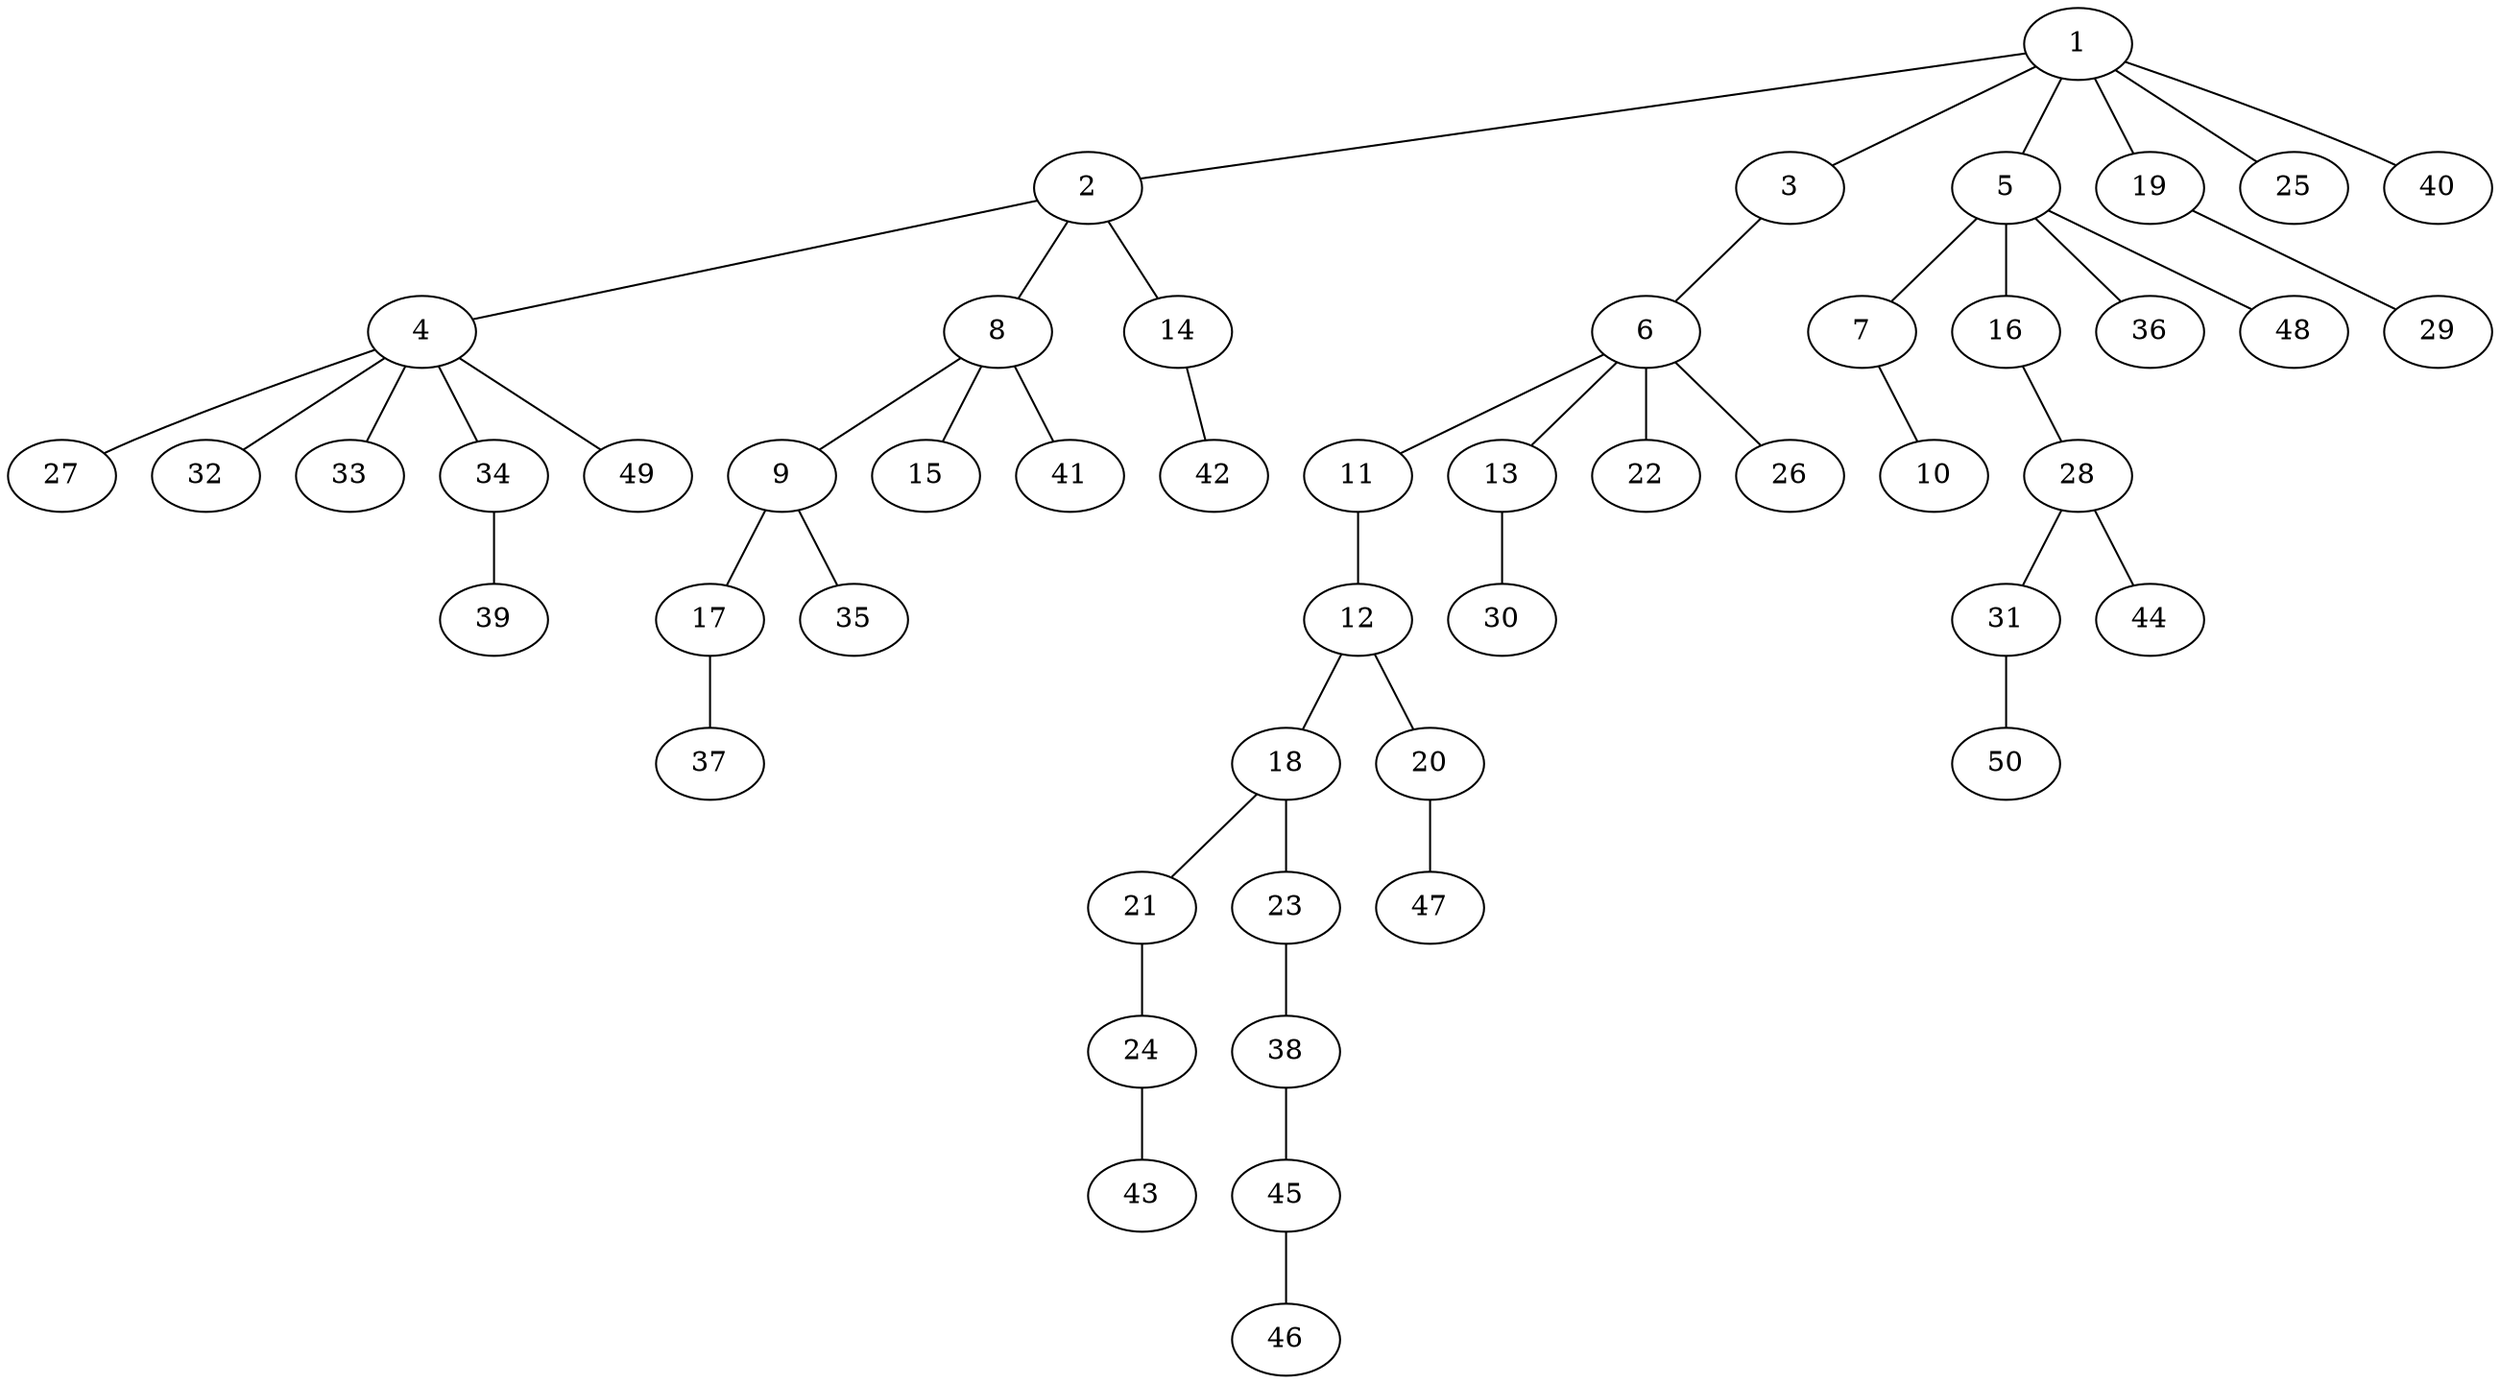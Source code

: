 graph graphname {1--2
1--3
1--5
1--19
1--25
1--40
2--4
2--8
2--14
3--6
4--27
4--32
4--33
4--34
4--49
5--7
5--16
5--36
5--48
6--11
6--13
6--22
6--26
7--10
8--9
8--15
8--41
9--17
9--35
11--12
12--18
12--20
13--30
14--42
16--28
17--37
18--21
18--23
19--29
20--47
21--24
23--38
24--43
28--31
28--44
31--50
34--39
38--45
45--46
}